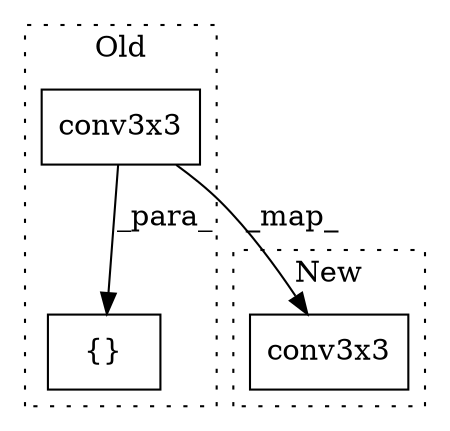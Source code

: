 digraph G {
subgraph cluster0 {
1 [label="conv3x3" a="32" s="23412,23433" l="8,1" shape="box"];
3 [label="{}" a="4" s="23406,23434" l="1,1" shape="box"];
label = "Old";
style="dotted";
}
subgraph cluster1 {
2 [label="conv3x3" a="32" s="23919,23940" l="8,1" shape="box"];
label = "New";
style="dotted";
}
1 -> 3 [label="_para_"];
1 -> 2 [label="_map_"];
}